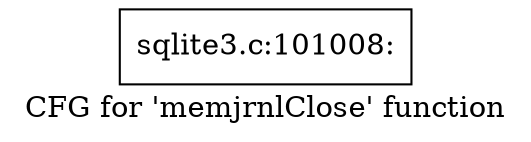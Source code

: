 digraph "CFG for 'memjrnlClose' function" {
	label="CFG for 'memjrnlClose' function";

	Node0x55c0f5ecbae0 [shape=record,label="{sqlite3.c:101008:}"];
}
